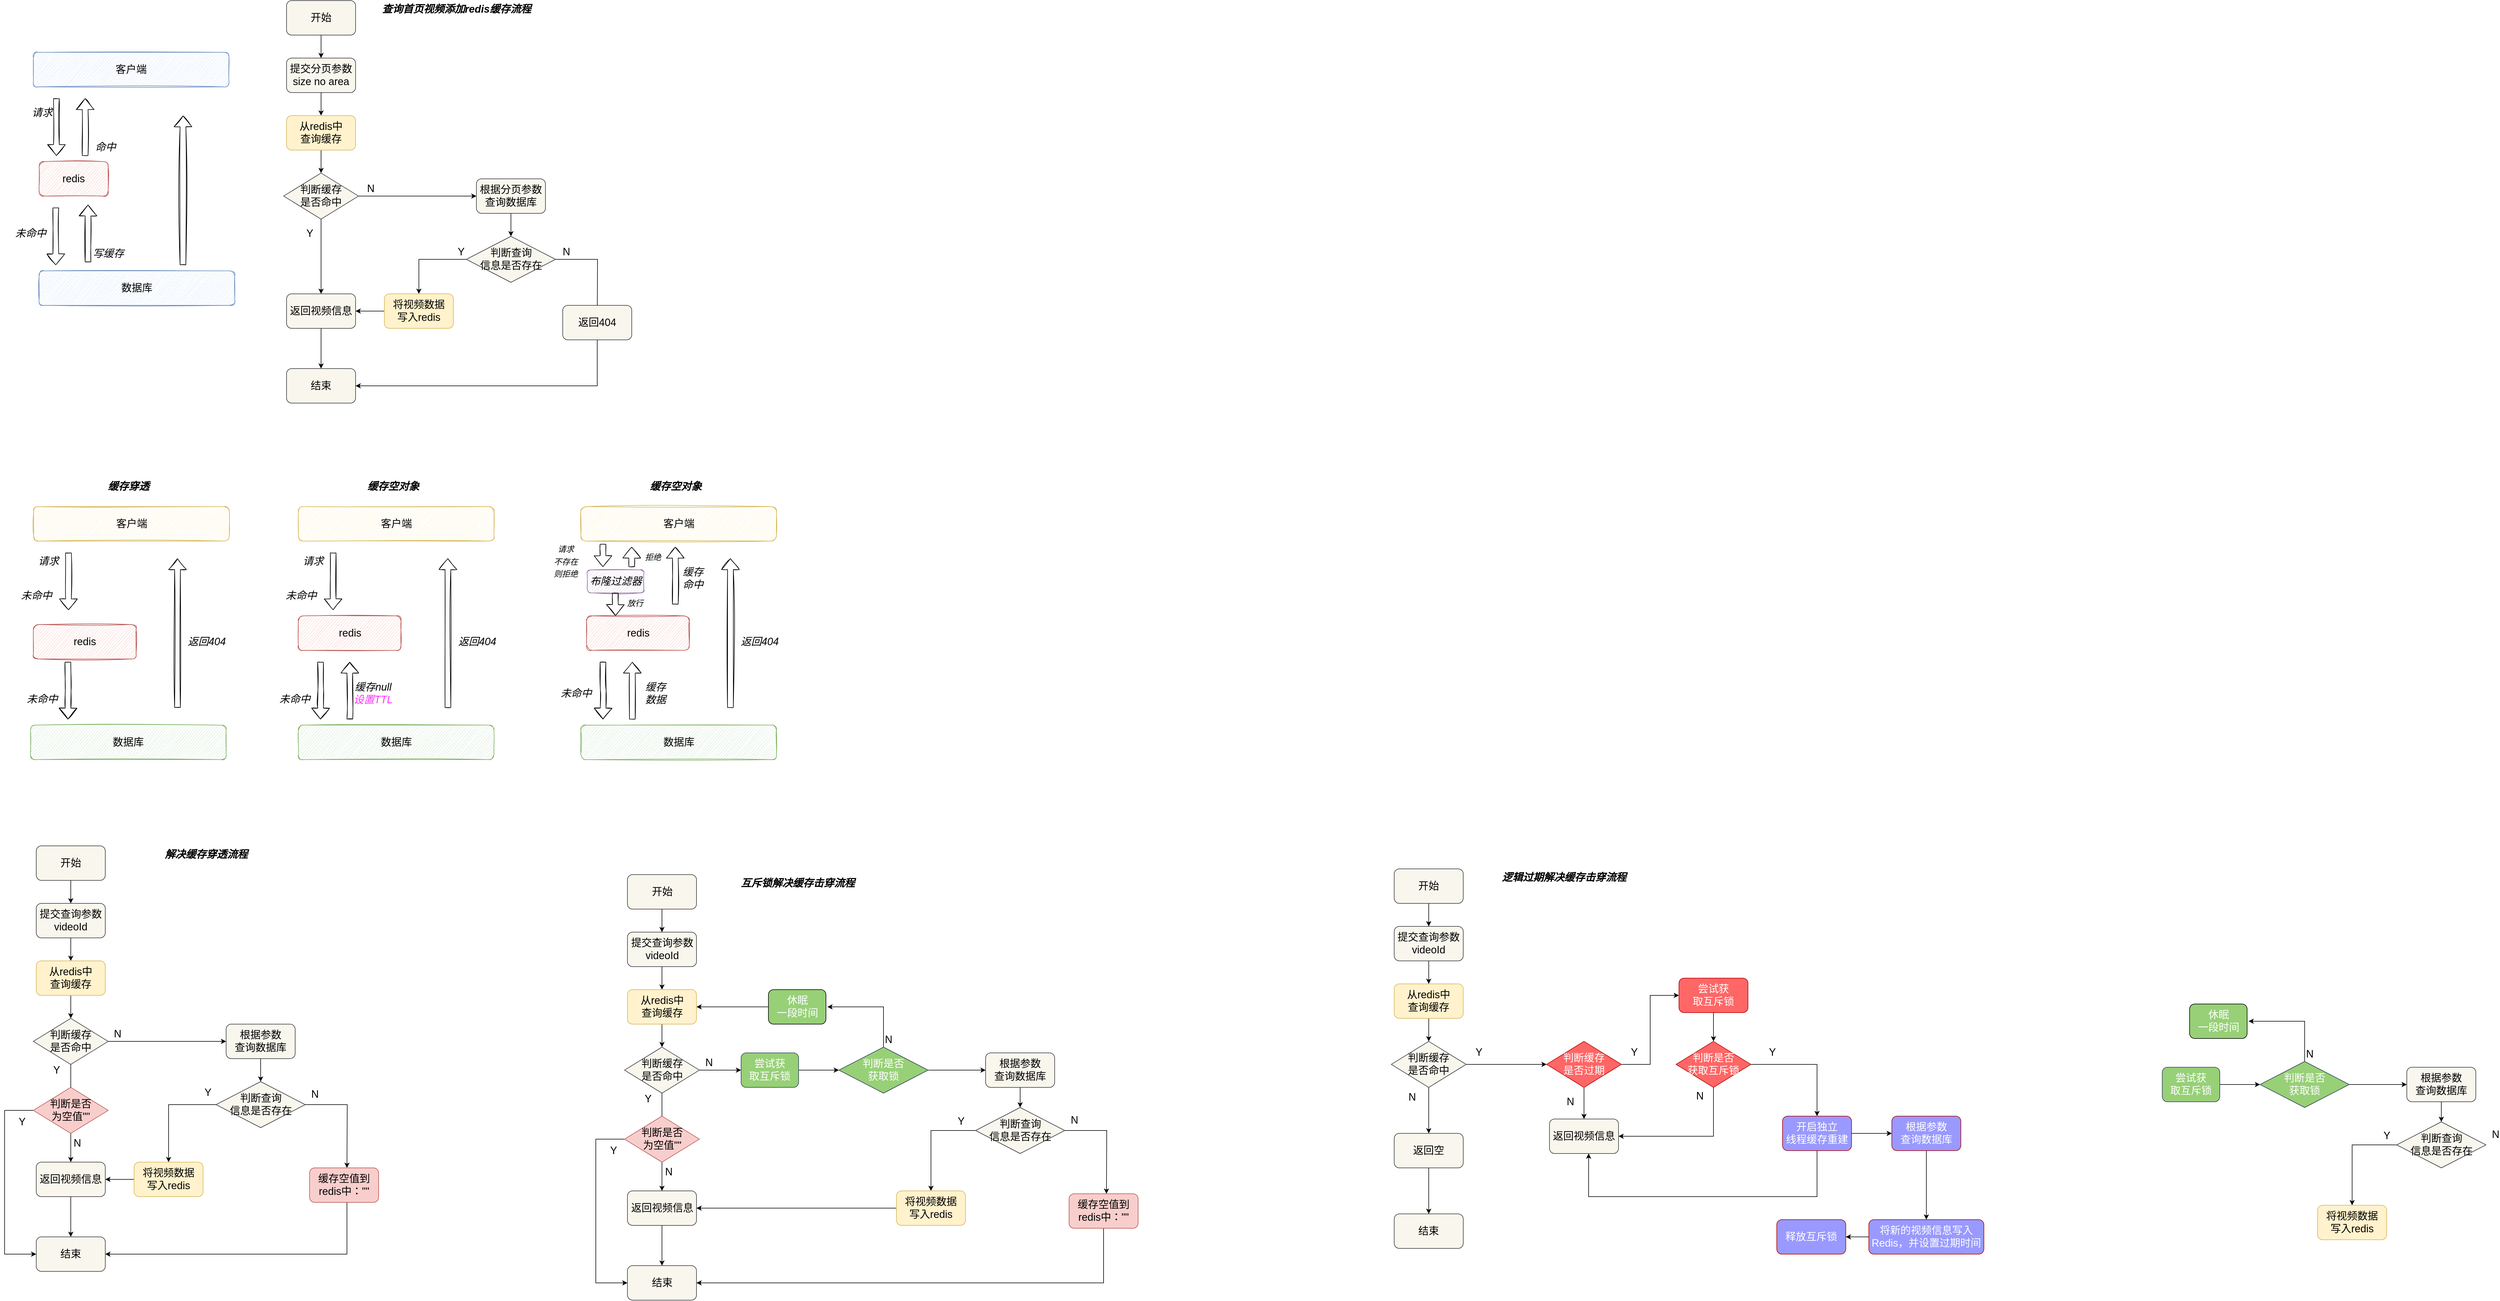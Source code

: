 <mxfile version="20.0.1" type="github">
  <diagram id="TUnOw4-OjzSRCAbL5mTf" name="Page-1">
    <mxGraphModel dx="1422" dy="839" grid="1" gridSize="10" guides="1" tooltips="1" connect="1" arrows="1" fold="1" page="1" pageScale="1" pageWidth="2339" pageHeight="3300" math="0" shadow="0">
      <root>
        <mxCell id="0" />
        <mxCell id="1" parent="0" />
        <mxCell id="n0v-IEttftfymTyLD5pH-8" value="" style="edgeStyle=orthogonalEdgeStyle;rounded=0;orthogonalLoop=1;jettySize=auto;html=1;fontSize=18;" parent="1" source="n0v-IEttftfymTyLD5pH-2" target="n0v-IEttftfymTyLD5pH-5" edge="1">
          <mxGeometry relative="1" as="geometry" />
        </mxCell>
        <mxCell id="n0v-IEttftfymTyLD5pH-2" value="提交分页参数&lt;br&gt;size no area" style="rounded=1;whiteSpace=wrap;html=1;fontSize=18;fillColor=#f9f7ed;strokeColor=#36393d;" parent="1" vertex="1">
          <mxGeometry x="540" y="260" width="120" height="60" as="geometry" />
        </mxCell>
        <mxCell id="n0v-IEttftfymTyLD5pH-4" value="" style="edgeStyle=orthogonalEdgeStyle;rounded=0;orthogonalLoop=1;jettySize=auto;html=1;fontSize=18;" parent="1" source="n0v-IEttftfymTyLD5pH-3" target="n0v-IEttftfymTyLD5pH-2" edge="1">
          <mxGeometry relative="1" as="geometry" />
        </mxCell>
        <mxCell id="n0v-IEttftfymTyLD5pH-3" value="开始" style="rounded=1;whiteSpace=wrap;html=1;fontSize=18;fillColor=#f9f7ed;strokeColor=#36393d;" parent="1" vertex="1">
          <mxGeometry x="540" y="160" width="120" height="60" as="geometry" />
        </mxCell>
        <mxCell id="n0v-IEttftfymTyLD5pH-9" value="" style="edgeStyle=orthogonalEdgeStyle;rounded=0;orthogonalLoop=1;jettySize=auto;html=1;fontSize=18;" parent="1" source="n0v-IEttftfymTyLD5pH-5" target="n0v-IEttftfymTyLD5pH-6" edge="1">
          <mxGeometry relative="1" as="geometry" />
        </mxCell>
        <mxCell id="n0v-IEttftfymTyLD5pH-5" value="从redis中&lt;br&gt;查询缓存" style="rounded=1;whiteSpace=wrap;html=1;fontSize=18;fillColor=#fff2cc;strokeColor=#d6b656;" parent="1" vertex="1">
          <mxGeometry x="540" y="360" width="120" height="60" as="geometry" />
        </mxCell>
        <mxCell id="n0v-IEttftfymTyLD5pH-11" value="" style="edgeStyle=orthogonalEdgeStyle;rounded=0;orthogonalLoop=1;jettySize=auto;html=1;fontSize=18;" parent="1" source="n0v-IEttftfymTyLD5pH-6" target="n0v-IEttftfymTyLD5pH-10" edge="1">
          <mxGeometry relative="1" as="geometry" />
        </mxCell>
        <mxCell id="n0v-IEttftfymTyLD5pH-12" value="Y" style="edgeLabel;html=1;align=center;verticalAlign=middle;resizable=0;points=[];fontSize=18;" parent="n0v-IEttftfymTyLD5pH-11" vertex="1" connectable="0">
          <mxGeometry x="-0.244" y="-1" relative="1" as="geometry">
            <mxPoint x="-19" y="-24" as="offset" />
          </mxGeometry>
        </mxCell>
        <mxCell id="n0v-IEttftfymTyLD5pH-14" value="" style="edgeStyle=orthogonalEdgeStyle;rounded=0;orthogonalLoop=1;jettySize=auto;html=1;fontSize=18;" parent="1" source="n0v-IEttftfymTyLD5pH-6" target="n0v-IEttftfymTyLD5pH-13" edge="1">
          <mxGeometry relative="1" as="geometry" />
        </mxCell>
        <mxCell id="n0v-IEttftfymTyLD5pH-6" value="判断缓存&lt;br&gt;是否命中" style="rhombus;whiteSpace=wrap;html=1;fontSize=18;fillColor=#f9f7ed;strokeColor=#36393d;" parent="1" vertex="1">
          <mxGeometry x="535" y="460" width="130" height="80" as="geometry" />
        </mxCell>
        <mxCell id="n0v-IEttftfymTyLD5pH-19" value="" style="edgeStyle=orthogonalEdgeStyle;rounded=0;orthogonalLoop=1;jettySize=auto;html=1;fontSize=18;" parent="1" source="n0v-IEttftfymTyLD5pH-10" target="n0v-IEttftfymTyLD5pH-18" edge="1">
          <mxGeometry relative="1" as="geometry" />
        </mxCell>
        <mxCell id="n0v-IEttftfymTyLD5pH-10" value="返回视频信息" style="rounded=1;whiteSpace=wrap;html=1;fontSize=18;fillColor=#f9f7ed;strokeColor=#36393d;" parent="1" vertex="1">
          <mxGeometry x="540" y="670" width="120" height="60" as="geometry" />
        </mxCell>
        <mxCell id="n0v-IEttftfymTyLD5pH-17" value="" style="edgeStyle=orthogonalEdgeStyle;rounded=0;orthogonalLoop=1;jettySize=auto;html=1;fontSize=18;" parent="1" source="n0v-IEttftfymTyLD5pH-13" target="n0v-IEttftfymTyLD5pH-16" edge="1">
          <mxGeometry relative="1" as="geometry" />
        </mxCell>
        <mxCell id="n0v-IEttftfymTyLD5pH-13" value="根据分页参数查询数据库" style="rounded=1;whiteSpace=wrap;html=1;fontSize=18;fillColor=#f9f7ed;strokeColor=#36393d;" parent="1" vertex="1">
          <mxGeometry x="870" y="470" width="120" height="60" as="geometry" />
        </mxCell>
        <mxCell id="n0v-IEttftfymTyLD5pH-15" value="N" style="edgeLabel;html=1;align=center;verticalAlign=middle;resizable=0;points=[];fontSize=18;" parent="1" vertex="1" connectable="0">
          <mxGeometry x="690" y="490" as="geometry">
            <mxPoint x="-4" y="-3" as="offset" />
          </mxGeometry>
        </mxCell>
        <mxCell id="n0v-IEttftfymTyLD5pH-20" style="edgeStyle=orthogonalEdgeStyle;rounded=0;orthogonalLoop=1;jettySize=auto;html=1;fontSize=18;" parent="1" source="n0v-IEttftfymTyLD5pH-16" edge="1">
          <mxGeometry relative="1" as="geometry">
            <mxPoint x="1080" y="720" as="targetPoint" />
          </mxGeometry>
        </mxCell>
        <mxCell id="n0v-IEttftfymTyLD5pH-24" style="edgeStyle=orthogonalEdgeStyle;rounded=0;orthogonalLoop=1;jettySize=auto;html=1;entryX=0.5;entryY=0;entryDx=0;entryDy=0;fontSize=18;" parent="1" source="n0v-IEttftfymTyLD5pH-16" target="n0v-IEttftfymTyLD5pH-23" edge="1">
          <mxGeometry relative="1" as="geometry" />
        </mxCell>
        <mxCell id="n0v-IEttftfymTyLD5pH-16" value="判断查询&lt;br&gt;信息是否存在" style="rhombus;whiteSpace=wrap;html=1;fontSize=18;fillColor=#f9f7ed;strokeColor=#36393d;" parent="1" vertex="1">
          <mxGeometry x="852.5" y="570" width="155" height="80" as="geometry" />
        </mxCell>
        <mxCell id="n0v-IEttftfymTyLD5pH-18" value="结束" style="rounded=1;whiteSpace=wrap;html=1;fontSize=18;fillColor=#f9f7ed;strokeColor=#36393d;" parent="1" vertex="1">
          <mxGeometry x="540" y="800" width="120" height="60" as="geometry" />
        </mxCell>
        <mxCell id="n0v-IEttftfymTyLD5pH-22" style="edgeStyle=orthogonalEdgeStyle;rounded=0;orthogonalLoop=1;jettySize=auto;html=1;entryX=1;entryY=0.5;entryDx=0;entryDy=0;fontSize=18;" parent="1" source="n0v-IEttftfymTyLD5pH-21" target="n0v-IEttftfymTyLD5pH-18" edge="1">
          <mxGeometry relative="1" as="geometry">
            <Array as="points">
              <mxPoint x="1080" y="830" />
            </Array>
          </mxGeometry>
        </mxCell>
        <mxCell id="n0v-IEttftfymTyLD5pH-21" value="返回404" style="rounded=1;whiteSpace=wrap;html=1;fontSize=18;fillColor=#f9f7ed;strokeColor=#36393d;" parent="1" vertex="1">
          <mxGeometry x="1020" y="690" width="120" height="60" as="geometry" />
        </mxCell>
        <mxCell id="n0v-IEttftfymTyLD5pH-25" value="" style="edgeStyle=orthogonalEdgeStyle;rounded=0;orthogonalLoop=1;jettySize=auto;html=1;fontSize=18;" parent="1" source="n0v-IEttftfymTyLD5pH-23" target="n0v-IEttftfymTyLD5pH-10" edge="1">
          <mxGeometry relative="1" as="geometry" />
        </mxCell>
        <mxCell id="n0v-IEttftfymTyLD5pH-23" value="将视频数据&lt;br&gt;写入redis" style="rounded=1;whiteSpace=wrap;html=1;fontSize=18;fillColor=#fff2cc;strokeColor=#d6b656;" parent="1" vertex="1">
          <mxGeometry x="710" y="670" width="120" height="60" as="geometry" />
        </mxCell>
        <mxCell id="n0v-IEttftfymTyLD5pH-26" value="&lt;b&gt;&lt;i&gt;查询首页视频添加redis缓存流程&lt;/i&gt;&lt;/b&gt;" style="text;html=1;align=center;verticalAlign=middle;resizable=0;points=[];autosize=1;strokeColor=none;fillColor=none;fontSize=18;" parent="1" vertex="1">
          <mxGeometry x="700" y="160" width="270" height="30" as="geometry" />
        </mxCell>
        <mxCell id="n0v-IEttftfymTyLD5pH-27" value="客户端" style="rounded=1;whiteSpace=wrap;html=1;fontSize=18;sketch=1;fillColor=#dae8fc;strokeColor=#6c8ebf;" parent="1" vertex="1">
          <mxGeometry x="100" y="250" width="340" height="60" as="geometry" />
        </mxCell>
        <mxCell id="n0v-IEttftfymTyLD5pH-29" value="数据库" style="rounded=1;whiteSpace=wrap;html=1;fontSize=18;sketch=1;fillColor=#dae8fc;strokeColor=#6c8ebf;" parent="1" vertex="1">
          <mxGeometry x="110" y="630" width="340" height="60" as="geometry" />
        </mxCell>
        <mxCell id="n0v-IEttftfymTyLD5pH-30" value="redis" style="rounded=1;whiteSpace=wrap;html=1;sketch=1;fontSize=18;fillColor=#f8cecc;strokeColor=#b85450;" parent="1" vertex="1">
          <mxGeometry x="110" y="440" width="120" height="60" as="geometry" />
        </mxCell>
        <mxCell id="n0v-IEttftfymTyLD5pH-31" value="" style="shape=flexArrow;endArrow=classic;html=1;rounded=0;fontSize=18;sketch=1;" parent="1" edge="1">
          <mxGeometry width="50" height="50" relative="1" as="geometry">
            <mxPoint x="140" y="330" as="sourcePoint" />
            <mxPoint x="140" y="430" as="targetPoint" />
          </mxGeometry>
        </mxCell>
        <mxCell id="n0v-IEttftfymTyLD5pH-32" value="" style="shape=flexArrow;endArrow=classic;html=1;rounded=0;fontSize=18;sketch=1;" parent="1" edge="1">
          <mxGeometry width="50" height="50" relative="1" as="geometry">
            <mxPoint x="190" y="430" as="sourcePoint" />
            <mxPoint x="190" y="330" as="targetPoint" />
          </mxGeometry>
        </mxCell>
        <mxCell id="n0v-IEttftfymTyLD5pH-33" value="" style="shape=flexArrow;endArrow=classic;html=1;rounded=0;fontSize=18;sketch=1;" parent="1" edge="1">
          <mxGeometry width="50" height="50" relative="1" as="geometry">
            <mxPoint x="139" y="520" as="sourcePoint" />
            <mxPoint x="139" y="620" as="targetPoint" />
          </mxGeometry>
        </mxCell>
        <mxCell id="n0v-IEttftfymTyLD5pH-34" value="" style="shape=flexArrow;endArrow=classic;html=1;rounded=0;fontSize=18;sketch=1;" parent="1" edge="1">
          <mxGeometry width="50" height="50" relative="1" as="geometry">
            <mxPoint x="360" y="620" as="sourcePoint" />
            <mxPoint x="360" y="360" as="targetPoint" />
          </mxGeometry>
        </mxCell>
        <mxCell id="n0v-IEttftfymTyLD5pH-35" value="&lt;i&gt;请求&lt;/i&gt;" style="text;html=1;align=center;verticalAlign=middle;resizable=0;points=[];autosize=1;strokeColor=none;fillColor=none;fontSize=18;sketch=0;" parent="1" vertex="1">
          <mxGeometry x="90" y="340" width="50" height="30" as="geometry" />
        </mxCell>
        <mxCell id="n0v-IEttftfymTyLD5pH-36" value="&lt;i&gt;命中&lt;/i&gt;" style="text;html=1;align=center;verticalAlign=middle;resizable=0;points=[];autosize=1;strokeColor=none;fillColor=none;fontSize=18;sketch=0;" parent="1" vertex="1">
          <mxGeometry x="200" y="400" width="50" height="30" as="geometry" />
        </mxCell>
        <mxCell id="n0v-IEttftfymTyLD5pH-37" value="&lt;i&gt;未命中&lt;/i&gt;" style="text;html=1;align=center;verticalAlign=middle;resizable=0;points=[];autosize=1;strokeColor=none;fillColor=none;fontSize=18;sketch=0;" parent="1" vertex="1">
          <mxGeometry x="59.5" y="550" width="70" height="30" as="geometry" />
        </mxCell>
        <mxCell id="n0v-IEttftfymTyLD5pH-38" value="" style="shape=flexArrow;endArrow=classic;html=1;rounded=0;fontSize=18;sketch=1;" parent="1" edge="1">
          <mxGeometry width="50" height="50" relative="1" as="geometry">
            <mxPoint x="195" y="615" as="sourcePoint" />
            <mxPoint x="195" y="515" as="targetPoint" />
          </mxGeometry>
        </mxCell>
        <mxCell id="n0v-IEttftfymTyLD5pH-39" value="&lt;i&gt;写缓存&lt;/i&gt;" style="text;html=1;align=center;verticalAlign=middle;resizable=0;points=[];autosize=1;strokeColor=none;fillColor=none;fontSize=18;sketch=0;" parent="1" vertex="1">
          <mxGeometry x="195" y="585" width="70" height="30" as="geometry" />
        </mxCell>
        <mxCell id="hhesN13eDC3Sof1Lqxhy-1" value="客户端" style="rounded=1;whiteSpace=wrap;html=1;fontSize=18;sketch=1;fillColor=#fff2cc;strokeColor=#d6b656;" parent="1" vertex="1">
          <mxGeometry x="100.5" y="1040" width="340" height="60" as="geometry" />
        </mxCell>
        <mxCell id="hhesN13eDC3Sof1Lqxhy-2" value="数据库" style="rounded=1;whiteSpace=wrap;html=1;fontSize=18;sketch=1;fillColor=#d5e8d4;strokeColor=#82b366;" parent="1" vertex="1">
          <mxGeometry x="95" y="1420" width="340" height="60" as="geometry" />
        </mxCell>
        <mxCell id="hhesN13eDC3Sof1Lqxhy-4" value="" style="shape=flexArrow;endArrow=classic;html=1;rounded=0;fontSize=18;sketch=1;" parent="1" edge="1">
          <mxGeometry width="50" height="50" relative="1" as="geometry">
            <mxPoint x="161" y="1120" as="sourcePoint" />
            <mxPoint x="161" y="1220" as="targetPoint" />
          </mxGeometry>
        </mxCell>
        <mxCell id="hhesN13eDC3Sof1Lqxhy-6" value="" style="shape=flexArrow;endArrow=classic;html=1;rounded=0;fontSize=18;sketch=1;" parent="1" edge="1">
          <mxGeometry width="50" height="50" relative="1" as="geometry">
            <mxPoint x="160" y="1310" as="sourcePoint" />
            <mxPoint x="160" y="1410" as="targetPoint" />
            <Array as="points">
              <mxPoint x="160.5" y="1360" />
            </Array>
          </mxGeometry>
        </mxCell>
        <mxCell id="hhesN13eDC3Sof1Lqxhy-7" value="" style="shape=flexArrow;endArrow=classic;html=1;rounded=0;fontSize=18;sketch=1;" parent="1" edge="1">
          <mxGeometry width="50" height="50" relative="1" as="geometry">
            <mxPoint x="350.5" y="1390" as="sourcePoint" />
            <mxPoint x="350.5" y="1130" as="targetPoint" />
          </mxGeometry>
        </mxCell>
        <mxCell id="hhesN13eDC3Sof1Lqxhy-8" value="&lt;i&gt;请求&lt;/i&gt;" style="text;html=1;align=center;verticalAlign=middle;resizable=0;points=[];autosize=1;strokeColor=none;fillColor=none;fontSize=18;sketch=0;" parent="1" vertex="1">
          <mxGeometry x="100.5" y="1120" width="50" height="30" as="geometry" />
        </mxCell>
        <mxCell id="hhesN13eDC3Sof1Lqxhy-10" value="&lt;i&gt;未命中&lt;/i&gt;" style="text;html=1;align=center;verticalAlign=middle;resizable=0;points=[];autosize=1;strokeColor=none;fillColor=none;fontSize=18;sketch=0;" parent="1" vertex="1">
          <mxGeometry x="80" y="1360" width="70" height="30" as="geometry" />
        </mxCell>
        <mxCell id="hhesN13eDC3Sof1Lqxhy-14" value="&lt;i&gt;未命中&lt;/i&gt;" style="text;html=1;align=center;verticalAlign=middle;resizable=0;points=[];autosize=1;strokeColor=none;fillColor=none;fontSize=18;sketch=0;" parent="1" vertex="1">
          <mxGeometry x="70" y="1180" width="70" height="30" as="geometry" />
        </mxCell>
        <mxCell id="hhesN13eDC3Sof1Lqxhy-16" value="&lt;i&gt;返回404&lt;/i&gt;" style="text;html=1;align=center;verticalAlign=middle;resizable=0;points=[];autosize=1;strokeColor=none;fillColor=none;fontSize=18;sketch=0;" parent="1" vertex="1">
          <mxGeometry x="360.5" y="1260" width="80" height="30" as="geometry" />
        </mxCell>
        <mxCell id="hhesN13eDC3Sof1Lqxhy-17" value="客户端" style="rounded=1;whiteSpace=wrap;html=1;fontSize=18;sketch=1;fillColor=#fff2cc;strokeColor=#d6b656;" parent="1" vertex="1">
          <mxGeometry x="560.5" y="1040" width="340" height="60" as="geometry" />
        </mxCell>
        <mxCell id="hhesN13eDC3Sof1Lqxhy-18" value="数据库" style="rounded=1;whiteSpace=wrap;html=1;fontSize=18;sketch=1;fillColor=#d5e8d4;strokeColor=#82b366;" parent="1" vertex="1">
          <mxGeometry x="560.5" y="1420" width="340" height="60" as="geometry" />
        </mxCell>
        <mxCell id="hhesN13eDC3Sof1Lqxhy-20" value="" style="shape=flexArrow;endArrow=classic;html=1;rounded=0;fontSize=18;sketch=1;" parent="1" edge="1">
          <mxGeometry width="50" height="50" relative="1" as="geometry">
            <mxPoint x="621" y="1120" as="sourcePoint" />
            <mxPoint x="621" y="1220" as="targetPoint" />
          </mxGeometry>
        </mxCell>
        <mxCell id="hhesN13eDC3Sof1Lqxhy-21" value="" style="shape=flexArrow;endArrow=classic;html=1;rounded=0;fontSize=18;sketch=1;" parent="1" edge="1">
          <mxGeometry width="50" height="50" relative="1" as="geometry">
            <mxPoint x="599" y="1310" as="sourcePoint" />
            <mxPoint x="599" y="1410" as="targetPoint" />
            <Array as="points">
              <mxPoint x="599.5" y="1360" />
            </Array>
          </mxGeometry>
        </mxCell>
        <mxCell id="hhesN13eDC3Sof1Lqxhy-22" value="" style="shape=flexArrow;endArrow=classic;html=1;rounded=0;fontSize=18;sketch=1;" parent="1" edge="1">
          <mxGeometry width="50" height="50" relative="1" as="geometry">
            <mxPoint x="820.5" y="1390" as="sourcePoint" />
            <mxPoint x="820.5" y="1130" as="targetPoint" />
          </mxGeometry>
        </mxCell>
        <mxCell id="hhesN13eDC3Sof1Lqxhy-23" value="&lt;i&gt;请求&lt;/i&gt;" style="text;html=1;align=center;verticalAlign=middle;resizable=0;points=[];autosize=1;strokeColor=none;fillColor=none;fontSize=18;sketch=0;" parent="1" vertex="1">
          <mxGeometry x="560.5" y="1120" width="50" height="30" as="geometry" />
        </mxCell>
        <mxCell id="hhesN13eDC3Sof1Lqxhy-24" value="&lt;i&gt;未命中&lt;/i&gt;" style="text;html=1;align=center;verticalAlign=middle;resizable=0;points=[];autosize=1;strokeColor=none;fillColor=none;fontSize=18;sketch=0;" parent="1" vertex="1">
          <mxGeometry x="519" y="1360" width="70" height="30" as="geometry" />
        </mxCell>
        <mxCell id="hhesN13eDC3Sof1Lqxhy-25" value="&lt;i&gt;未命中&lt;/i&gt;" style="text;html=1;align=center;verticalAlign=middle;resizable=0;points=[];autosize=1;strokeColor=none;fillColor=none;fontSize=18;sketch=0;" parent="1" vertex="1">
          <mxGeometry x="530" y="1180" width="70" height="30" as="geometry" />
        </mxCell>
        <mxCell id="hhesN13eDC3Sof1Lqxhy-26" value="&lt;i&gt;返回404&lt;/i&gt;" style="text;html=1;align=center;verticalAlign=middle;resizable=0;points=[];autosize=1;strokeColor=none;fillColor=none;fontSize=18;sketch=0;" parent="1" vertex="1">
          <mxGeometry x="830.5" y="1260" width="80" height="30" as="geometry" />
        </mxCell>
        <mxCell id="hhesN13eDC3Sof1Lqxhy-27" value="&lt;i&gt;&lt;b&gt;缓存穿透&lt;/b&gt;&lt;/i&gt;" style="text;html=1;align=center;verticalAlign=middle;resizable=0;points=[];autosize=1;strokeColor=none;fillColor=none;fontSize=18;sketch=0;" parent="1" vertex="1">
          <mxGeometry x="220" y="990" width="90" height="30" as="geometry" />
        </mxCell>
        <mxCell id="hhesN13eDC3Sof1Lqxhy-28" value="&lt;i&gt;&lt;b&gt;缓存空对象&lt;/b&gt;&lt;/i&gt;" style="text;html=1;align=center;verticalAlign=middle;resizable=0;points=[];autosize=1;strokeColor=none;fillColor=none;fontSize=18;sketch=0;" parent="1" vertex="1">
          <mxGeometry x="670" y="990" width="110" height="30" as="geometry" />
        </mxCell>
        <mxCell id="hhesN13eDC3Sof1Lqxhy-29" value="" style="shape=flexArrow;endArrow=classic;html=1;rounded=0;fontSize=18;sketch=1;" parent="1" edge="1">
          <mxGeometry width="50" height="50" relative="1" as="geometry">
            <mxPoint x="650" y="1410" as="sourcePoint" />
            <mxPoint x="650" y="1310" as="targetPoint" />
          </mxGeometry>
        </mxCell>
        <mxCell id="hhesN13eDC3Sof1Lqxhy-30" value="&lt;i&gt;缓存null&lt;br&gt;&lt;font color=&quot;#ff33ff&quot;&gt;设置TTL&lt;/font&gt;&lt;br&gt;&lt;/i&gt;" style="text;html=1;align=center;verticalAlign=middle;resizable=0;points=[];autosize=1;strokeColor=none;fillColor=none;fontSize=18;sketch=0;" parent="1" vertex="1">
          <mxGeometry x="650" y="1340" width="80" height="50" as="geometry" />
        </mxCell>
        <mxCell id="hhesN13eDC3Sof1Lqxhy-31" value="客户端" style="rounded=1;whiteSpace=wrap;html=1;fontSize=18;sketch=1;fillColor=#fff2cc;strokeColor=#d6b656;" parent="1" vertex="1">
          <mxGeometry x="1051.5" y="1040" width="340" height="60" as="geometry" />
        </mxCell>
        <mxCell id="hhesN13eDC3Sof1Lqxhy-32" value="数据库" style="rounded=1;whiteSpace=wrap;html=1;fontSize=18;sketch=1;fillColor=#d5e8d4;strokeColor=#82b366;" parent="1" vertex="1">
          <mxGeometry x="1051.5" y="1420" width="340" height="60" as="geometry" />
        </mxCell>
        <mxCell id="hhesN13eDC3Sof1Lqxhy-33" value="redis" style="rounded=1;whiteSpace=wrap;html=1;sketch=1;fontSize=18;fillColor=#f8cecc;strokeColor=#b85450;" parent="1" vertex="1">
          <mxGeometry x="1061.5" y="1230" width="178.5" height="60" as="geometry" />
        </mxCell>
        <mxCell id="hhesN13eDC3Sof1Lqxhy-34" value="" style="shape=flexArrow;endArrow=classic;html=1;rounded=0;fontSize=18;sketch=1;" parent="1" edge="1">
          <mxGeometry width="50" height="50" relative="1" as="geometry">
            <mxPoint x="1090" y="1105" as="sourcePoint" />
            <mxPoint x="1090" y="1145" as="targetPoint" />
          </mxGeometry>
        </mxCell>
        <mxCell id="hhesN13eDC3Sof1Lqxhy-35" value="" style="shape=flexArrow;endArrow=classic;html=1;rounded=0;fontSize=18;sketch=1;" parent="1" edge="1">
          <mxGeometry width="50" height="50" relative="1" as="geometry">
            <mxPoint x="1090" y="1310" as="sourcePoint" />
            <mxPoint x="1090" y="1410" as="targetPoint" />
            <Array as="points">
              <mxPoint x="1090.5" y="1360" />
            </Array>
          </mxGeometry>
        </mxCell>
        <mxCell id="hhesN13eDC3Sof1Lqxhy-36" value="" style="shape=flexArrow;endArrow=classic;html=1;rounded=0;fontSize=18;sketch=1;" parent="1" edge="1">
          <mxGeometry width="50" height="50" relative="1" as="geometry">
            <mxPoint x="1311.5" y="1390" as="sourcePoint" />
            <mxPoint x="1311.5" y="1130" as="targetPoint" />
          </mxGeometry>
        </mxCell>
        <mxCell id="hhesN13eDC3Sof1Lqxhy-37" value="&lt;i&gt;&lt;font style=&quot;font-size: 14px;&quot;&gt;请求&lt;br&gt;不存在&lt;br&gt;则拒绝&lt;/font&gt;&lt;br&gt;&lt;/i&gt;" style="text;html=1;align=center;verticalAlign=middle;resizable=0;points=[];autosize=1;strokeColor=none;fillColor=none;fontSize=18;sketch=0;" parent="1" vertex="1">
          <mxGeometry x="995" y="1100" width="60" height="70" as="geometry" />
        </mxCell>
        <mxCell id="hhesN13eDC3Sof1Lqxhy-38" value="&lt;i&gt;未命中&lt;/i&gt;" style="text;html=1;align=center;verticalAlign=middle;resizable=0;points=[];autosize=1;strokeColor=none;fillColor=none;fontSize=18;sketch=0;" parent="1" vertex="1">
          <mxGeometry x="1007.5" y="1350" width="70" height="30" as="geometry" />
        </mxCell>
        <mxCell id="hhesN13eDC3Sof1Lqxhy-40" value="&lt;i&gt;返回404&lt;/i&gt;" style="text;html=1;align=center;verticalAlign=middle;resizable=0;points=[];autosize=1;strokeColor=none;fillColor=none;fontSize=18;sketch=0;" parent="1" vertex="1">
          <mxGeometry x="1321.5" y="1260" width="80" height="30" as="geometry" />
        </mxCell>
        <mxCell id="hhesN13eDC3Sof1Lqxhy-41" value="&lt;i&gt;&lt;b&gt;缓存空对象&lt;/b&gt;&lt;/i&gt;" style="text;html=1;align=center;verticalAlign=middle;resizable=0;points=[];autosize=1;strokeColor=none;fillColor=none;fontSize=18;sketch=0;" parent="1" vertex="1">
          <mxGeometry x="1161" y="990" width="110" height="30" as="geometry" />
        </mxCell>
        <mxCell id="hhesN13eDC3Sof1Lqxhy-42" value="" style="shape=flexArrow;endArrow=classic;html=1;rounded=0;fontSize=18;sketch=1;" parent="1" edge="1">
          <mxGeometry width="50" height="50" relative="1" as="geometry">
            <mxPoint x="1141" y="1410" as="sourcePoint" />
            <mxPoint x="1141" y="1310" as="targetPoint" />
          </mxGeometry>
        </mxCell>
        <mxCell id="hhesN13eDC3Sof1Lqxhy-43" value="&lt;i&gt;缓存&lt;br&gt;数据&lt;br&gt;&lt;/i&gt;" style="text;html=1;align=center;verticalAlign=middle;resizable=0;points=[];autosize=1;strokeColor=none;fillColor=none;fontSize=18;sketch=0;" parent="1" vertex="1">
          <mxGeometry x="1156" y="1340" width="50" height="50" as="geometry" />
        </mxCell>
        <mxCell id="hhesN13eDC3Sof1Lqxhy-44" value="&lt;i&gt;布隆过滤器&lt;/i&gt;" style="rounded=1;whiteSpace=wrap;html=1;sketch=1;fontSize=18;fillColor=#e1d5e7;strokeColor=#9673a6;" parent="1" vertex="1">
          <mxGeometry x="1062.5" y="1150" width="98.5" height="40" as="geometry" />
        </mxCell>
        <mxCell id="hhesN13eDC3Sof1Lqxhy-45" value="" style="shape=flexArrow;endArrow=classic;html=1;rounded=0;fontSize=18;sketch=1;" parent="1" edge="1">
          <mxGeometry width="50" height="50" relative="1" as="geometry">
            <mxPoint x="1140" y="1145" as="sourcePoint" />
            <mxPoint x="1140" y="1110" as="targetPoint" />
          </mxGeometry>
        </mxCell>
        <mxCell id="hhesN13eDC3Sof1Lqxhy-46" value="&lt;i style=&quot;color: rgb(0, 0, 0); font-family: Helvetica; font-size: 18px; font-variant-ligatures: normal; font-variant-caps: normal; font-weight: 400; letter-spacing: normal; orphans: 2; text-align: center; text-indent: 0px; text-transform: none; widows: 2; word-spacing: 0px; -webkit-text-stroke-width: 0px; background-color: rgb(248, 249, 250); text-decoration-thickness: initial; text-decoration-style: initial; text-decoration-color: initial;&quot;&gt;&lt;font style=&quot;font-size: 14px;&quot;&gt;拒绝&lt;/font&gt;&lt;/i&gt;" style="text;whiteSpace=wrap;html=1;fontSize=14;fontColor=#FF33FF;" parent="1" vertex="1">
          <mxGeometry x="1161" y="1110" width="40" height="30" as="geometry" />
        </mxCell>
        <mxCell id="hhesN13eDC3Sof1Lqxhy-47" value="" style="shape=flexArrow;endArrow=classic;html=1;rounded=0;fontSize=18;sketch=1;" parent="1" edge="1">
          <mxGeometry width="50" height="50" relative="1" as="geometry">
            <mxPoint x="1111.51" y="1190" as="sourcePoint" />
            <mxPoint x="1111.51" y="1230" as="targetPoint" />
          </mxGeometry>
        </mxCell>
        <mxCell id="hhesN13eDC3Sof1Lqxhy-48" value="&lt;i style=&quot;color: rgb(0, 0, 0); font-family: Helvetica; font-size: 18px; font-variant-ligatures: normal; font-variant-caps: normal; font-weight: 400; letter-spacing: normal; orphans: 2; text-align: center; text-indent: 0px; text-transform: none; widows: 2; word-spacing: 0px; -webkit-text-stroke-width: 0px; background-color: rgb(248, 249, 250); text-decoration-thickness: initial; text-decoration-style: initial; text-decoration-color: initial;&quot;&gt;&lt;font style=&quot;font-size: 14px;&quot;&gt;放行&lt;/font&gt;&lt;/i&gt;" style="text;whiteSpace=wrap;html=1;fontSize=14;fontColor=#FF33FF;" parent="1" vertex="1">
          <mxGeometry x="1130" y="1190" width="40" height="30" as="geometry" />
        </mxCell>
        <mxCell id="hhesN13eDC3Sof1Lqxhy-49" value="" style="shape=flexArrow;endArrow=classic;html=1;rounded=0;fontSize=18;sketch=1;" parent="1" edge="1">
          <mxGeometry width="50" height="50" relative="1" as="geometry">
            <mxPoint x="1215.66" y="1210.0" as="sourcePoint" />
            <mxPoint x="1215.66" y="1110.0" as="targetPoint" />
          </mxGeometry>
        </mxCell>
        <mxCell id="hhesN13eDC3Sof1Lqxhy-50" value="&lt;i&gt;缓存&lt;br&gt;命中&lt;br&gt;&lt;/i&gt;" style="text;html=1;align=center;verticalAlign=middle;resizable=0;points=[];autosize=1;strokeColor=none;fillColor=none;fontSize=18;sketch=0;" parent="1" vertex="1">
          <mxGeometry x="1221" y="1140" width="50" height="50" as="geometry" />
        </mxCell>
        <mxCell id="hhesN13eDC3Sof1Lqxhy-51" value="redis" style="rounded=1;whiteSpace=wrap;html=1;sketch=1;fontSize=18;fillColor=#f8cecc;strokeColor=#b85450;" parent="1" vertex="1">
          <mxGeometry x="560.5" y="1230" width="178.5" height="60" as="geometry" />
        </mxCell>
        <mxCell id="hhesN13eDC3Sof1Lqxhy-52" value="redis" style="rounded=1;whiteSpace=wrap;html=1;sketch=1;fontSize=18;fillColor=#f8cecc;strokeColor=#b85450;" parent="1" vertex="1">
          <mxGeometry x="100" y="1245" width="178.5" height="60" as="geometry" />
        </mxCell>
        <mxCell id="btGslaUBgtgxiYlLMeVT-1" value="" style="edgeStyle=orthogonalEdgeStyle;rounded=0;orthogonalLoop=1;jettySize=auto;html=1;fontSize=18;" parent="1" source="btGslaUBgtgxiYlLMeVT-2" target="btGslaUBgtgxiYlLMeVT-6" edge="1">
          <mxGeometry relative="1" as="geometry" />
        </mxCell>
        <mxCell id="btGslaUBgtgxiYlLMeVT-2" value="提交查询参数&lt;br&gt;videoId" style="rounded=1;whiteSpace=wrap;html=1;fontSize=18;fillColor=#f9f7ed;strokeColor=#36393d;" parent="1" vertex="1">
          <mxGeometry x="105" y="1730" width="120" height="60" as="geometry" />
        </mxCell>
        <mxCell id="btGslaUBgtgxiYlLMeVT-3" value="" style="edgeStyle=orthogonalEdgeStyle;rounded=0;orthogonalLoop=1;jettySize=auto;html=1;fontSize=18;" parent="1" source="btGslaUBgtgxiYlLMeVT-4" target="btGslaUBgtgxiYlLMeVT-2" edge="1">
          <mxGeometry relative="1" as="geometry" />
        </mxCell>
        <mxCell id="btGslaUBgtgxiYlLMeVT-4" value="开始" style="rounded=1;whiteSpace=wrap;html=1;fontSize=18;fillColor=#f9f7ed;strokeColor=#36393d;" parent="1" vertex="1">
          <mxGeometry x="105" y="1630" width="120" height="60" as="geometry" />
        </mxCell>
        <mxCell id="btGslaUBgtgxiYlLMeVT-5" value="" style="edgeStyle=orthogonalEdgeStyle;rounded=0;orthogonalLoop=1;jettySize=auto;html=1;fontSize=18;" parent="1" source="btGslaUBgtgxiYlLMeVT-6" target="btGslaUBgtgxiYlLMeVT-10" edge="1">
          <mxGeometry relative="1" as="geometry" />
        </mxCell>
        <mxCell id="btGslaUBgtgxiYlLMeVT-6" value="从redis中&lt;br&gt;查询缓存" style="rounded=1;whiteSpace=wrap;html=1;fontSize=18;fillColor=#fff2cc;strokeColor=#d6b656;" parent="1" vertex="1">
          <mxGeometry x="105" y="1830" width="120" height="60" as="geometry" />
        </mxCell>
        <mxCell id="btGslaUBgtgxiYlLMeVT-7" value="" style="edgeStyle=orthogonalEdgeStyle;rounded=0;orthogonalLoop=1;jettySize=auto;html=1;fontSize=18;startArrow=none;" parent="1" source="btGslaUBgtgxiYlLMeVT-25" target="btGslaUBgtgxiYlLMeVT-12" edge="1">
          <mxGeometry relative="1" as="geometry" />
        </mxCell>
        <mxCell id="btGslaUBgtgxiYlLMeVT-9" value="" style="edgeStyle=orthogonalEdgeStyle;rounded=0;orthogonalLoop=1;jettySize=auto;html=1;fontSize=18;" parent="1" source="btGslaUBgtgxiYlLMeVT-10" target="btGslaUBgtgxiYlLMeVT-14" edge="1">
          <mxGeometry relative="1" as="geometry" />
        </mxCell>
        <mxCell id="btGslaUBgtgxiYlLMeVT-10" value="判断缓存&lt;br&gt;是否命中" style="rhombus;whiteSpace=wrap;html=1;fontSize=18;fillColor=#f9f7ed;strokeColor=#36393d;" parent="1" vertex="1">
          <mxGeometry x="100" y="1930" width="130" height="80" as="geometry" />
        </mxCell>
        <mxCell id="btGslaUBgtgxiYlLMeVT-11" value="" style="edgeStyle=orthogonalEdgeStyle;rounded=0;orthogonalLoop=1;jettySize=auto;html=1;fontSize=18;" parent="1" source="btGslaUBgtgxiYlLMeVT-12" target="btGslaUBgtgxiYlLMeVT-19" edge="1">
          <mxGeometry relative="1" as="geometry" />
        </mxCell>
        <mxCell id="btGslaUBgtgxiYlLMeVT-12" value="返回视频信息" style="rounded=1;whiteSpace=wrap;html=1;fontSize=18;fillColor=#f9f7ed;strokeColor=#36393d;" parent="1" vertex="1">
          <mxGeometry x="105" y="2180" width="120" height="60" as="geometry" />
        </mxCell>
        <mxCell id="btGslaUBgtgxiYlLMeVT-13" value="" style="edgeStyle=orthogonalEdgeStyle;rounded=0;orthogonalLoop=1;jettySize=auto;html=1;fontSize=18;" parent="1" source="btGslaUBgtgxiYlLMeVT-14" target="btGslaUBgtgxiYlLMeVT-18" edge="1">
          <mxGeometry relative="1" as="geometry" />
        </mxCell>
        <mxCell id="btGslaUBgtgxiYlLMeVT-14" value="根据参数&lt;br&gt;查询数据库" style="rounded=1;whiteSpace=wrap;html=1;fontSize=18;fillColor=#f9f7ed;strokeColor=#36393d;" parent="1" vertex="1">
          <mxGeometry x="435" y="1940" width="120" height="60" as="geometry" />
        </mxCell>
        <mxCell id="btGslaUBgtgxiYlLMeVT-15" value="N" style="edgeLabel;html=1;align=center;verticalAlign=middle;resizable=0;points=[];fontSize=18;" parent="1" vertex="1" connectable="0">
          <mxGeometry x="250" y="1960" as="geometry">
            <mxPoint x="-4" y="-3" as="offset" />
          </mxGeometry>
        </mxCell>
        <mxCell id="btGslaUBgtgxiYlLMeVT-16" style="edgeStyle=orthogonalEdgeStyle;rounded=0;orthogonalLoop=1;jettySize=auto;html=1;fontSize=18;" parent="1" source="btGslaUBgtgxiYlLMeVT-18" edge="1">
          <mxGeometry relative="1" as="geometry">
            <mxPoint x="645" y="2190" as="targetPoint" />
          </mxGeometry>
        </mxCell>
        <mxCell id="btGslaUBgtgxiYlLMeVT-17" style="edgeStyle=orthogonalEdgeStyle;rounded=0;orthogonalLoop=1;jettySize=auto;html=1;entryX=0.5;entryY=0;entryDx=0;entryDy=0;fontSize=18;" parent="1" source="btGslaUBgtgxiYlLMeVT-18" target="btGslaUBgtgxiYlLMeVT-23" edge="1">
          <mxGeometry relative="1" as="geometry" />
        </mxCell>
        <mxCell id="btGslaUBgtgxiYlLMeVT-18" value="判断查询&lt;br&gt;信息是否存在" style="rhombus;whiteSpace=wrap;html=1;fontSize=18;fillColor=#f9f7ed;strokeColor=#36393d;" parent="1" vertex="1">
          <mxGeometry x="417.5" y="2040" width="155" height="80" as="geometry" />
        </mxCell>
        <mxCell id="btGslaUBgtgxiYlLMeVT-19" value="结束" style="rounded=1;whiteSpace=wrap;html=1;fontSize=18;fillColor=#f9f7ed;strokeColor=#36393d;" parent="1" vertex="1">
          <mxGeometry x="105" y="2310" width="120" height="60" as="geometry" />
        </mxCell>
        <mxCell id="btGslaUBgtgxiYlLMeVT-20" style="edgeStyle=orthogonalEdgeStyle;rounded=0;orthogonalLoop=1;jettySize=auto;html=1;entryX=1;entryY=0.5;entryDx=0;entryDy=0;fontSize=18;" parent="1" source="btGslaUBgtgxiYlLMeVT-21" target="btGslaUBgtgxiYlLMeVT-19" edge="1">
          <mxGeometry relative="1" as="geometry">
            <Array as="points">
              <mxPoint x="645" y="2340" />
            </Array>
          </mxGeometry>
        </mxCell>
        <mxCell id="btGslaUBgtgxiYlLMeVT-21" value="缓存空值到redis中：&quot;&quot;" style="rounded=1;whiteSpace=wrap;html=1;fontSize=18;fillColor=#f8cecc;strokeColor=#b85450;" parent="1" vertex="1">
          <mxGeometry x="580" y="2190" width="120" height="60" as="geometry" />
        </mxCell>
        <mxCell id="btGslaUBgtgxiYlLMeVT-22" value="" style="edgeStyle=orthogonalEdgeStyle;rounded=0;orthogonalLoop=1;jettySize=auto;html=1;fontSize=18;" parent="1" source="btGslaUBgtgxiYlLMeVT-23" target="btGslaUBgtgxiYlLMeVT-12" edge="1">
          <mxGeometry relative="1" as="geometry" />
        </mxCell>
        <mxCell id="btGslaUBgtgxiYlLMeVT-23" value="将视频数据&lt;br&gt;写入redis" style="rounded=1;whiteSpace=wrap;html=1;fontSize=18;fillColor=#fff2cc;strokeColor=#d6b656;" parent="1" vertex="1">
          <mxGeometry x="275" y="2180" width="120" height="60" as="geometry" />
        </mxCell>
        <mxCell id="btGslaUBgtgxiYlLMeVT-24" value="&lt;b&gt;&lt;i&gt;解决缓存穿透流程&lt;/i&gt;&lt;/b&gt;" style="text;html=1;align=center;verticalAlign=middle;resizable=0;points=[];autosize=1;strokeColor=none;fillColor=none;fontSize=18;" parent="1" vertex="1">
          <mxGeometry x="320" y="1630" width="160" height="30" as="geometry" />
        </mxCell>
        <mxCell id="btGslaUBgtgxiYlLMeVT-28" style="edgeStyle=orthogonalEdgeStyle;rounded=0;orthogonalLoop=1;jettySize=auto;html=1;entryX=0;entryY=0.5;entryDx=0;entryDy=0;" parent="1" source="btGslaUBgtgxiYlLMeVT-25" target="btGslaUBgtgxiYlLMeVT-19" edge="1">
          <mxGeometry relative="1" as="geometry">
            <Array as="points">
              <mxPoint x="50" y="2090" />
              <mxPoint x="50" y="2340" />
            </Array>
          </mxGeometry>
        </mxCell>
        <mxCell id="btGslaUBgtgxiYlLMeVT-25" value="判断是否&lt;br&gt;为空值&quot;&quot;" style="rhombus;whiteSpace=wrap;html=1;fontSize=18;fillColor=#f8cecc;strokeColor=#b85450;" parent="1" vertex="1">
          <mxGeometry x="100" y="2050" width="130" height="80" as="geometry" />
        </mxCell>
        <mxCell id="btGslaUBgtgxiYlLMeVT-26" value="" style="edgeStyle=orthogonalEdgeStyle;rounded=0;orthogonalLoop=1;jettySize=auto;html=1;fontSize=18;endArrow=none;" parent="1" source="btGslaUBgtgxiYlLMeVT-10" target="btGslaUBgtgxiYlLMeVT-25" edge="1">
          <mxGeometry relative="1" as="geometry">
            <mxPoint x="165" y="2010" as="sourcePoint" />
            <mxPoint x="165" y="2140" as="targetPoint" />
          </mxGeometry>
        </mxCell>
        <mxCell id="btGslaUBgtgxiYlLMeVT-27" value="Y" style="edgeLabel;html=1;align=center;verticalAlign=middle;resizable=0;points=[];fontSize=18;" parent="btGslaUBgtgxiYlLMeVT-26" vertex="1" connectable="0">
          <mxGeometry x="-0.244" y="-1" relative="1" as="geometry">
            <mxPoint x="-24" y="-5" as="offset" />
          </mxGeometry>
        </mxCell>
        <mxCell id="btGslaUBgtgxiYlLMeVT-29" value="Y" style="edgeLabel;html=1;align=center;verticalAlign=middle;resizable=0;points=[];fontSize=18;" parent="1" vertex="1" connectable="0">
          <mxGeometry x="80" y="2110" as="geometry" />
        </mxCell>
        <mxCell id="btGslaUBgtgxiYlLMeVT-30" value="N" style="edgeLabel;html=1;align=center;verticalAlign=middle;resizable=0;points=[];fontSize=18;" parent="1" vertex="1" connectable="0">
          <mxGeometry x="180" y="2150" as="geometry">
            <mxPoint x="-4" y="-3" as="offset" />
          </mxGeometry>
        </mxCell>
        <mxCell id="btGslaUBgtgxiYlLMeVT-31" value="N" style="edgeLabel;html=1;align=center;verticalAlign=middle;resizable=0;points=[];fontSize=18;" parent="1" vertex="1" connectable="0">
          <mxGeometry x="270" y="1970" as="geometry">
            <mxPoint x="319" y="92" as="offset" />
          </mxGeometry>
        </mxCell>
        <mxCell id="btGslaUBgtgxiYlLMeVT-32" value="Y" style="edgeLabel;html=1;align=center;verticalAlign=middle;resizable=0;points=[];fontSize=18;" parent="1" vertex="1" connectable="0">
          <mxGeometry x="150.5" y="2020" as="geometry">
            <mxPoint x="252" y="39" as="offset" />
          </mxGeometry>
        </mxCell>
        <mxCell id="btGslaUBgtgxiYlLMeVT-34" value="Y" style="edgeLabel;html=1;align=center;verticalAlign=middle;resizable=0;points=[];fontSize=18;" parent="1" vertex="1" connectable="0">
          <mxGeometry x="572.5" y="580" as="geometry">
            <mxPoint x="270" y="17" as="offset" />
          </mxGeometry>
        </mxCell>
        <mxCell id="btGslaUBgtgxiYlLMeVT-35" value="N" style="edgeLabel;html=1;align=center;verticalAlign=middle;resizable=0;points=[];fontSize=18;" parent="1" vertex="1" connectable="0">
          <mxGeometry x="1030" y="600" as="geometry">
            <mxPoint x="-4" y="-3" as="offset" />
          </mxGeometry>
        </mxCell>
        <mxCell id="6_zvX4UBl8hCUcTcje7v-1" value="" style="edgeStyle=orthogonalEdgeStyle;rounded=0;orthogonalLoop=1;jettySize=auto;html=1;fontSize=18;" parent="1" source="6_zvX4UBl8hCUcTcje7v-2" target="6_zvX4UBl8hCUcTcje7v-6" edge="1">
          <mxGeometry relative="1" as="geometry" />
        </mxCell>
        <mxCell id="6_zvX4UBl8hCUcTcje7v-2" value="提交查询参数&lt;br&gt;videoId" style="rounded=1;whiteSpace=wrap;html=1;fontSize=18;fillColor=#f9f7ed;strokeColor=#36393d;" parent="1" vertex="1">
          <mxGeometry x="1132.5" y="1780" width="120" height="60" as="geometry" />
        </mxCell>
        <mxCell id="6_zvX4UBl8hCUcTcje7v-3" value="" style="edgeStyle=orthogonalEdgeStyle;rounded=0;orthogonalLoop=1;jettySize=auto;html=1;fontSize=18;" parent="1" source="6_zvX4UBl8hCUcTcje7v-4" target="6_zvX4UBl8hCUcTcje7v-2" edge="1">
          <mxGeometry relative="1" as="geometry" />
        </mxCell>
        <mxCell id="6_zvX4UBl8hCUcTcje7v-4" value="开始" style="rounded=1;whiteSpace=wrap;html=1;fontSize=18;fillColor=#f9f7ed;strokeColor=#36393d;" parent="1" vertex="1">
          <mxGeometry x="1132.5" y="1680" width="120" height="60" as="geometry" />
        </mxCell>
        <mxCell id="6_zvX4UBl8hCUcTcje7v-5" value="" style="edgeStyle=orthogonalEdgeStyle;rounded=0;orthogonalLoop=1;jettySize=auto;html=1;fontSize=18;" parent="1" source="6_zvX4UBl8hCUcTcje7v-6" target="6_zvX4UBl8hCUcTcje7v-9" edge="1">
          <mxGeometry relative="1" as="geometry" />
        </mxCell>
        <mxCell id="6_zvX4UBl8hCUcTcje7v-6" value="从redis中&lt;br&gt;查询缓存" style="rounded=1;whiteSpace=wrap;html=1;fontSize=18;fillColor=#fff2cc;strokeColor=#d6b656;" parent="1" vertex="1">
          <mxGeometry x="1132.5" y="1880" width="120" height="60" as="geometry" />
        </mxCell>
        <mxCell id="6_zvX4UBl8hCUcTcje7v-7" value="" style="edgeStyle=orthogonalEdgeStyle;rounded=0;orthogonalLoop=1;jettySize=auto;html=1;fontSize=18;startArrow=none;" parent="1" source="6_zvX4UBl8hCUcTcje7v-25" target="6_zvX4UBl8hCUcTcje7v-11" edge="1">
          <mxGeometry relative="1" as="geometry" />
        </mxCell>
        <mxCell id="6_zvX4UBl8hCUcTcje7v-33" value="" style="edgeStyle=orthogonalEdgeStyle;rounded=0;orthogonalLoop=1;jettySize=auto;html=1;" parent="1" source="6_zvX4UBl8hCUcTcje7v-9" target="6_zvX4UBl8hCUcTcje7v-32" edge="1">
          <mxGeometry relative="1" as="geometry" />
        </mxCell>
        <mxCell id="6_zvX4UBl8hCUcTcje7v-9" value="判断缓存&lt;br&gt;是否命中" style="rhombus;whiteSpace=wrap;html=1;fontSize=18;fillColor=#f9f7ed;strokeColor=#36393d;" parent="1" vertex="1">
          <mxGeometry x="1127.5" y="1980" width="130" height="80" as="geometry" />
        </mxCell>
        <mxCell id="6_zvX4UBl8hCUcTcje7v-10" value="" style="edgeStyle=orthogonalEdgeStyle;rounded=0;orthogonalLoop=1;jettySize=auto;html=1;fontSize=18;" parent="1" source="6_zvX4UBl8hCUcTcje7v-11" target="6_zvX4UBl8hCUcTcje7v-18" edge="1">
          <mxGeometry relative="1" as="geometry" />
        </mxCell>
        <mxCell id="6_zvX4UBl8hCUcTcje7v-11" value="返回视频信息" style="rounded=1;whiteSpace=wrap;html=1;fontSize=18;fillColor=#f9f7ed;strokeColor=#36393d;" parent="1" vertex="1">
          <mxGeometry x="1132.5" y="2230" width="120" height="60" as="geometry" />
        </mxCell>
        <mxCell id="6_zvX4UBl8hCUcTcje7v-12" value="" style="edgeStyle=orthogonalEdgeStyle;rounded=0;orthogonalLoop=1;jettySize=auto;html=1;fontSize=18;" parent="1" source="6_zvX4UBl8hCUcTcje7v-13" target="6_zvX4UBl8hCUcTcje7v-17" edge="1">
          <mxGeometry relative="1" as="geometry" />
        </mxCell>
        <mxCell id="6_zvX4UBl8hCUcTcje7v-13" value="根据参数&lt;br&gt;查询数据库" style="rounded=1;whiteSpace=wrap;html=1;fontSize=18;fillColor=#f9f7ed;strokeColor=#36393d;" parent="1" vertex="1">
          <mxGeometry x="1755" y="1990" width="120" height="60" as="geometry" />
        </mxCell>
        <mxCell id="6_zvX4UBl8hCUcTcje7v-14" value="N" style="edgeLabel;html=1;align=center;verticalAlign=middle;resizable=0;points=[];fontSize=18;" parent="1" vertex="1" connectable="0">
          <mxGeometry x="1277.5" y="2010" as="geometry">
            <mxPoint x="-4" y="-3" as="offset" />
          </mxGeometry>
        </mxCell>
        <mxCell id="6_zvX4UBl8hCUcTcje7v-15" style="edgeStyle=orthogonalEdgeStyle;rounded=0;orthogonalLoop=1;jettySize=auto;html=1;fontSize=18;" parent="1" source="6_zvX4UBl8hCUcTcje7v-17" edge="1">
          <mxGeometry relative="1" as="geometry">
            <mxPoint x="1965" y="2235" as="targetPoint" />
          </mxGeometry>
        </mxCell>
        <mxCell id="6_zvX4UBl8hCUcTcje7v-16" style="edgeStyle=orthogonalEdgeStyle;rounded=0;orthogonalLoop=1;jettySize=auto;html=1;entryX=0.5;entryY=0;entryDx=0;entryDy=0;fontSize=18;" parent="1" source="6_zvX4UBl8hCUcTcje7v-17" target="6_zvX4UBl8hCUcTcje7v-22" edge="1">
          <mxGeometry relative="1" as="geometry" />
        </mxCell>
        <mxCell id="6_zvX4UBl8hCUcTcje7v-17" value="判断查询&lt;br&gt;信息是否存在" style="rhombus;whiteSpace=wrap;html=1;fontSize=18;fillColor=#f9f7ed;strokeColor=#36393d;" parent="1" vertex="1">
          <mxGeometry x="1737.5" y="2085" width="155" height="80" as="geometry" />
        </mxCell>
        <mxCell id="6_zvX4UBl8hCUcTcje7v-18" value="结束" style="rounded=1;whiteSpace=wrap;html=1;fontSize=18;fillColor=#f9f7ed;strokeColor=#36393d;" parent="1" vertex="1">
          <mxGeometry x="1132.5" y="2360" width="120" height="60" as="geometry" />
        </mxCell>
        <mxCell id="6_zvX4UBl8hCUcTcje7v-19" style="edgeStyle=orthogonalEdgeStyle;rounded=0;orthogonalLoop=1;jettySize=auto;html=1;entryX=1;entryY=0.5;entryDx=0;entryDy=0;fontSize=18;" parent="1" source="6_zvX4UBl8hCUcTcje7v-20" target="6_zvX4UBl8hCUcTcje7v-18" edge="1">
          <mxGeometry relative="1" as="geometry">
            <Array as="points">
              <mxPoint x="1960" y="2390" />
            </Array>
          </mxGeometry>
        </mxCell>
        <mxCell id="6_zvX4UBl8hCUcTcje7v-20" value="缓存空值到redis中：&quot;&quot;" style="rounded=1;whiteSpace=wrap;html=1;fontSize=18;fillColor=#f8cecc;strokeColor=#b85450;" parent="1" vertex="1">
          <mxGeometry x="1900" y="2235" width="120" height="60" as="geometry" />
        </mxCell>
        <mxCell id="6_zvX4UBl8hCUcTcje7v-21" value="" style="edgeStyle=orthogonalEdgeStyle;rounded=0;orthogonalLoop=1;jettySize=auto;html=1;fontSize=18;" parent="1" source="6_zvX4UBl8hCUcTcje7v-22" target="6_zvX4UBl8hCUcTcje7v-11" edge="1">
          <mxGeometry relative="1" as="geometry" />
        </mxCell>
        <mxCell id="6_zvX4UBl8hCUcTcje7v-22" value="将视频数据&lt;br&gt;写入redis" style="rounded=1;whiteSpace=wrap;html=1;fontSize=18;fillColor=#fff2cc;strokeColor=#d6b656;" parent="1" vertex="1">
          <mxGeometry x="1600" y="2230" width="120" height="60" as="geometry" />
        </mxCell>
        <mxCell id="6_zvX4UBl8hCUcTcje7v-23" value="&lt;b&gt;&lt;i&gt;互斥锁解决缓存击穿流程&lt;/i&gt;&lt;/b&gt;" style="text;html=1;align=center;verticalAlign=middle;resizable=0;points=[];autosize=1;strokeColor=none;fillColor=none;fontSize=18;" parent="1" vertex="1">
          <mxGeometry x="1322.5" y="1680" width="210" height="30" as="geometry" />
        </mxCell>
        <mxCell id="6_zvX4UBl8hCUcTcje7v-24" style="edgeStyle=orthogonalEdgeStyle;rounded=0;orthogonalLoop=1;jettySize=auto;html=1;entryX=0;entryY=0.5;entryDx=0;entryDy=0;" parent="1" source="6_zvX4UBl8hCUcTcje7v-25" target="6_zvX4UBl8hCUcTcje7v-18" edge="1">
          <mxGeometry relative="1" as="geometry">
            <Array as="points">
              <mxPoint x="1077.5" y="2140" />
              <mxPoint x="1077.5" y="2390" />
            </Array>
          </mxGeometry>
        </mxCell>
        <mxCell id="6_zvX4UBl8hCUcTcje7v-25" value="判断是否&lt;br&gt;为空值&quot;&quot;" style="rhombus;whiteSpace=wrap;html=1;fontSize=18;fillColor=#f8cecc;strokeColor=#b85450;" parent="1" vertex="1">
          <mxGeometry x="1127.5" y="2100" width="130" height="80" as="geometry" />
        </mxCell>
        <mxCell id="6_zvX4UBl8hCUcTcje7v-26" value="" style="edgeStyle=orthogonalEdgeStyle;rounded=0;orthogonalLoop=1;jettySize=auto;html=1;fontSize=18;endArrow=none;" parent="1" source="6_zvX4UBl8hCUcTcje7v-9" target="6_zvX4UBl8hCUcTcje7v-25" edge="1">
          <mxGeometry relative="1" as="geometry">
            <mxPoint x="1192.5" y="2060" as="sourcePoint" />
            <mxPoint x="1192.5" y="2190" as="targetPoint" />
          </mxGeometry>
        </mxCell>
        <mxCell id="6_zvX4UBl8hCUcTcje7v-27" value="Y" style="edgeLabel;html=1;align=center;verticalAlign=middle;resizable=0;points=[];fontSize=18;" parent="6_zvX4UBl8hCUcTcje7v-26" vertex="1" connectable="0">
          <mxGeometry x="-0.244" y="-1" relative="1" as="geometry">
            <mxPoint x="-24" y="-5" as="offset" />
          </mxGeometry>
        </mxCell>
        <mxCell id="6_zvX4UBl8hCUcTcje7v-28" value="Y" style="edgeLabel;html=1;align=center;verticalAlign=middle;resizable=0;points=[];fontSize=18;" parent="1" vertex="1" connectable="0">
          <mxGeometry x="1107.5" y="2160" as="geometry" />
        </mxCell>
        <mxCell id="6_zvX4UBl8hCUcTcje7v-29" value="N" style="edgeLabel;html=1;align=center;verticalAlign=middle;resizable=0;points=[];fontSize=18;" parent="1" vertex="1" connectable="0">
          <mxGeometry x="1207.5" y="2200" as="geometry">
            <mxPoint x="-4" y="-3" as="offset" />
          </mxGeometry>
        </mxCell>
        <mxCell id="6_zvX4UBl8hCUcTcje7v-30" value="N" style="edgeLabel;html=1;align=center;verticalAlign=middle;resizable=0;points=[];fontSize=18;" parent="1" vertex="1" connectable="0">
          <mxGeometry x="1590" y="2015" as="geometry">
            <mxPoint x="319" y="92" as="offset" />
          </mxGeometry>
        </mxCell>
        <mxCell id="6_zvX4UBl8hCUcTcje7v-31" value="Y" style="edgeLabel;html=1;align=center;verticalAlign=middle;resizable=0;points=[];fontSize=18;" parent="1" vertex="1" connectable="0">
          <mxGeometry x="1460" y="2070" as="geometry">
            <mxPoint x="252" y="39" as="offset" />
          </mxGeometry>
        </mxCell>
        <mxCell id="6_zvX4UBl8hCUcTcje7v-35" value="" style="edgeStyle=orthogonalEdgeStyle;rounded=0;orthogonalLoop=1;jettySize=auto;html=1;" parent="1" source="6_zvX4UBl8hCUcTcje7v-32" target="6_zvX4UBl8hCUcTcje7v-34" edge="1">
          <mxGeometry relative="1" as="geometry" />
        </mxCell>
        <mxCell id="6_zvX4UBl8hCUcTcje7v-32" value="尝试获&lt;br&gt;取互斥锁" style="rounded=1;whiteSpace=wrap;html=1;fontSize=18;fillColor=#97D077;strokeColor=#314354;fontColor=#ffffff;" parent="1" vertex="1">
          <mxGeometry x="1330" y="1990" width="100" height="60" as="geometry" />
        </mxCell>
        <mxCell id="6_zvX4UBl8hCUcTcje7v-39" style="edgeStyle=orthogonalEdgeStyle;rounded=0;orthogonalLoop=1;jettySize=auto;html=1;" parent="1" source="6_zvX4UBl8hCUcTcje7v-34" edge="1">
          <mxGeometry relative="1" as="geometry">
            <mxPoint x="1480" y="1910" as="targetPoint" />
            <Array as="points">
              <mxPoint x="1578" y="1910" />
            </Array>
          </mxGeometry>
        </mxCell>
        <mxCell id="6_zvX4UBl8hCUcTcje7v-42" style="edgeStyle=orthogonalEdgeStyle;rounded=0;orthogonalLoop=1;jettySize=auto;html=1;" parent="1" source="6_zvX4UBl8hCUcTcje7v-34" target="6_zvX4UBl8hCUcTcje7v-13" edge="1">
          <mxGeometry relative="1" as="geometry" />
        </mxCell>
        <mxCell id="6_zvX4UBl8hCUcTcje7v-34" value="判断是否&lt;br&gt;获取锁" style="rhombus;whiteSpace=wrap;html=1;fontSize=18;fillColor=#97D077;strokeColor=#314354;fontColor=#ffffff;" parent="1" vertex="1">
          <mxGeometry x="1500" y="1980" width="155" height="80" as="geometry" />
        </mxCell>
        <mxCell id="6_zvX4UBl8hCUcTcje7v-40" style="edgeStyle=orthogonalEdgeStyle;rounded=0;orthogonalLoop=1;jettySize=auto;html=1;entryX=1;entryY=0.5;entryDx=0;entryDy=0;" parent="1" source="6_zvX4UBl8hCUcTcje7v-37" target="6_zvX4UBl8hCUcTcje7v-6" edge="1">
          <mxGeometry relative="1" as="geometry" />
        </mxCell>
        <mxCell id="6_zvX4UBl8hCUcTcje7v-37" value="休眠&lt;br&gt;一段时间" style="rounded=1;whiteSpace=wrap;html=1;fontSize=18;fillColor=#97D077;strokeColor=#000000;fontColor=#ffffff;" parent="1" vertex="1">
          <mxGeometry x="1377.5" y="1880" width="100" height="60" as="geometry" />
        </mxCell>
        <mxCell id="6_zvX4UBl8hCUcTcje7v-41" value="N" style="edgeLabel;html=1;align=center;verticalAlign=middle;resizable=0;points=[];fontSize=18;" parent="1" vertex="1" connectable="0">
          <mxGeometry x="1590" y="1970" as="geometry">
            <mxPoint x="-4" y="-3" as="offset" />
          </mxGeometry>
        </mxCell>
        <mxCell id="TkBbkN5x5rj99SOt6y0X-1" value="" style="edgeStyle=orthogonalEdgeStyle;rounded=0;orthogonalLoop=1;jettySize=auto;html=1;fontSize=18;" edge="1" parent="1" source="TkBbkN5x5rj99SOt6y0X-2" target="TkBbkN5x5rj99SOt6y0X-6">
          <mxGeometry relative="1" as="geometry" />
        </mxCell>
        <mxCell id="TkBbkN5x5rj99SOt6y0X-2" value="提交查询参数&lt;br&gt;videoId" style="rounded=1;whiteSpace=wrap;html=1;fontSize=18;fillColor=#f9f7ed;strokeColor=#36393d;" vertex="1" parent="1">
          <mxGeometry x="2465.14" y="1770" width="120" height="60" as="geometry" />
        </mxCell>
        <mxCell id="TkBbkN5x5rj99SOt6y0X-3" value="" style="edgeStyle=orthogonalEdgeStyle;rounded=0;orthogonalLoop=1;jettySize=auto;html=1;fontSize=18;" edge="1" parent="1" source="TkBbkN5x5rj99SOt6y0X-4" target="TkBbkN5x5rj99SOt6y0X-2">
          <mxGeometry relative="1" as="geometry" />
        </mxCell>
        <mxCell id="TkBbkN5x5rj99SOt6y0X-4" value="开始" style="rounded=1;whiteSpace=wrap;html=1;fontSize=18;fillColor=#f9f7ed;strokeColor=#36393d;" vertex="1" parent="1">
          <mxGeometry x="2465.14" y="1670" width="120" height="60" as="geometry" />
        </mxCell>
        <mxCell id="TkBbkN5x5rj99SOt6y0X-5" value="" style="edgeStyle=orthogonalEdgeStyle;rounded=0;orthogonalLoop=1;jettySize=auto;html=1;fontSize=18;" edge="1" parent="1" source="TkBbkN5x5rj99SOt6y0X-6" target="TkBbkN5x5rj99SOt6y0X-9">
          <mxGeometry relative="1" as="geometry" />
        </mxCell>
        <mxCell id="TkBbkN5x5rj99SOt6y0X-6" value="从redis中&lt;br&gt;查询缓存" style="rounded=1;whiteSpace=wrap;html=1;fontSize=18;fillColor=#fff2cc;strokeColor=#d6b656;" vertex="1" parent="1">
          <mxGeometry x="2465.14" y="1870" width="120" height="60" as="geometry" />
        </mxCell>
        <mxCell id="TkBbkN5x5rj99SOt6y0X-40" style="edgeStyle=orthogonalEdgeStyle;rounded=0;orthogonalLoop=1;jettySize=auto;html=1;entryX=0.5;entryY=0;entryDx=0;entryDy=0;" edge="1" parent="1" source="TkBbkN5x5rj99SOt6y0X-9" target="TkBbkN5x5rj99SOt6y0X-11">
          <mxGeometry relative="1" as="geometry" />
        </mxCell>
        <mxCell id="TkBbkN5x5rj99SOt6y0X-43" style="edgeStyle=orthogonalEdgeStyle;rounded=0;orthogonalLoop=1;jettySize=auto;html=1;entryX=0;entryY=0.5;entryDx=0;entryDy=0;" edge="1" parent="1" source="TkBbkN5x5rj99SOt6y0X-9" target="TkBbkN5x5rj99SOt6y0X-42">
          <mxGeometry relative="1" as="geometry" />
        </mxCell>
        <mxCell id="TkBbkN5x5rj99SOt6y0X-9" value="判断缓存&lt;br&gt;是否命中" style="rhombus;whiteSpace=wrap;html=1;fontSize=18;fillColor=#f9f7ed;strokeColor=#36393d;" vertex="1" parent="1">
          <mxGeometry x="2460.14" y="1970" width="130" height="80" as="geometry" />
        </mxCell>
        <mxCell id="TkBbkN5x5rj99SOt6y0X-10" value="" style="edgeStyle=orthogonalEdgeStyle;rounded=0;orthogonalLoop=1;jettySize=auto;html=1;fontSize=18;" edge="1" parent="1" source="TkBbkN5x5rj99SOt6y0X-11" target="TkBbkN5x5rj99SOt6y0X-18">
          <mxGeometry relative="1" as="geometry" />
        </mxCell>
        <mxCell id="TkBbkN5x5rj99SOt6y0X-11" value="返回空" style="rounded=1;whiteSpace=wrap;html=1;fontSize=18;fillColor=#f9f7ed;strokeColor=#36393d;" vertex="1" parent="1">
          <mxGeometry x="2465.14" y="2130" width="120" height="60" as="geometry" />
        </mxCell>
        <mxCell id="TkBbkN5x5rj99SOt6y0X-12" value="" style="edgeStyle=orthogonalEdgeStyle;rounded=0;orthogonalLoop=1;jettySize=auto;html=1;fontSize=18;" edge="1" parent="1" source="TkBbkN5x5rj99SOt6y0X-13" target="TkBbkN5x5rj99SOt6y0X-17">
          <mxGeometry relative="1" as="geometry" />
        </mxCell>
        <mxCell id="TkBbkN5x5rj99SOt6y0X-13" value="根据参数&lt;br&gt;查询数据库" style="rounded=1;whiteSpace=wrap;html=1;fontSize=18;fillColor=#f9f7ed;strokeColor=#36393d;" vertex="1" parent="1">
          <mxGeometry x="4225" y="2015" width="120" height="60" as="geometry" />
        </mxCell>
        <mxCell id="TkBbkN5x5rj99SOt6y0X-14" value="N" style="edgeLabel;html=1;align=center;verticalAlign=middle;resizable=0;points=[];fontSize=18;" vertex="1" connectable="0" parent="1">
          <mxGeometry x="2500" y="2070" as="geometry">
            <mxPoint x="-4" y="-3" as="offset" />
          </mxGeometry>
        </mxCell>
        <mxCell id="TkBbkN5x5rj99SOt6y0X-16" style="edgeStyle=orthogonalEdgeStyle;rounded=0;orthogonalLoop=1;jettySize=auto;html=1;entryX=0.5;entryY=0;entryDx=0;entryDy=0;fontSize=18;" edge="1" parent="1" source="TkBbkN5x5rj99SOt6y0X-17" target="TkBbkN5x5rj99SOt6y0X-22">
          <mxGeometry relative="1" as="geometry" />
        </mxCell>
        <mxCell id="TkBbkN5x5rj99SOt6y0X-17" value="判断查询&lt;br&gt;信息是否存在" style="rhombus;whiteSpace=wrap;html=1;fontSize=18;fillColor=#f9f7ed;strokeColor=#36393d;" vertex="1" parent="1">
          <mxGeometry x="4207.5" y="2110" width="155" height="80" as="geometry" />
        </mxCell>
        <mxCell id="TkBbkN5x5rj99SOt6y0X-18" value="结束" style="rounded=1;whiteSpace=wrap;html=1;fontSize=18;fillColor=#f9f7ed;strokeColor=#36393d;" vertex="1" parent="1">
          <mxGeometry x="2465.14" y="2270" width="120" height="60" as="geometry" />
        </mxCell>
        <mxCell id="TkBbkN5x5rj99SOt6y0X-22" value="将视频数据&lt;br&gt;写入redis" style="rounded=1;whiteSpace=wrap;html=1;fontSize=18;fillColor=#fff2cc;strokeColor=#d6b656;" vertex="1" parent="1">
          <mxGeometry x="4070" y="2255" width="120" height="60" as="geometry" />
        </mxCell>
        <mxCell id="TkBbkN5x5rj99SOt6y0X-23" value="&lt;b&gt;&lt;i&gt;逻辑过期解决缓存击穿流程&lt;/i&gt;&lt;/b&gt;" style="text;html=1;align=center;verticalAlign=middle;resizable=0;points=[];autosize=1;strokeColor=none;fillColor=none;fontSize=18;" vertex="1" parent="1">
          <mxGeometry x="2645.14" y="1670" width="230" height="30" as="geometry" />
        </mxCell>
        <mxCell id="TkBbkN5x5rj99SOt6y0X-30" value="N" style="edgeLabel;html=1;align=center;verticalAlign=middle;resizable=0;points=[];fontSize=18;" vertex="1" connectable="0" parent="1">
          <mxGeometry x="4060" y="2040" as="geometry">
            <mxPoint x="319" y="92" as="offset" />
          </mxGeometry>
        </mxCell>
        <mxCell id="TkBbkN5x5rj99SOt6y0X-31" value="Y" style="edgeLabel;html=1;align=center;verticalAlign=middle;resizable=0;points=[];fontSize=18;" vertex="1" connectable="0" parent="1">
          <mxGeometry x="3937.36" y="2095" as="geometry">
            <mxPoint x="252" y="39" as="offset" />
          </mxGeometry>
        </mxCell>
        <mxCell id="TkBbkN5x5rj99SOt6y0X-32" value="" style="edgeStyle=orthogonalEdgeStyle;rounded=0;orthogonalLoop=1;jettySize=auto;html=1;" edge="1" parent="1" source="TkBbkN5x5rj99SOt6y0X-33" target="TkBbkN5x5rj99SOt6y0X-36">
          <mxGeometry relative="1" as="geometry" />
        </mxCell>
        <mxCell id="TkBbkN5x5rj99SOt6y0X-33" value="尝试获&lt;br&gt;取互斥锁" style="rounded=1;whiteSpace=wrap;html=1;fontSize=18;fillColor=#97D077;strokeColor=#314354;fontColor=#ffffff;" vertex="1" parent="1">
          <mxGeometry x="3800" y="2015" width="100" height="60" as="geometry" />
        </mxCell>
        <mxCell id="TkBbkN5x5rj99SOt6y0X-34" style="edgeStyle=orthogonalEdgeStyle;rounded=0;orthogonalLoop=1;jettySize=auto;html=1;" edge="1" parent="1" source="TkBbkN5x5rj99SOt6y0X-36">
          <mxGeometry relative="1" as="geometry">
            <mxPoint x="3950" y="1935" as="targetPoint" />
            <Array as="points">
              <mxPoint x="4048" y="1935" />
            </Array>
          </mxGeometry>
        </mxCell>
        <mxCell id="TkBbkN5x5rj99SOt6y0X-35" style="edgeStyle=orthogonalEdgeStyle;rounded=0;orthogonalLoop=1;jettySize=auto;html=1;" edge="1" parent="1" source="TkBbkN5x5rj99SOt6y0X-36" target="TkBbkN5x5rj99SOt6y0X-13">
          <mxGeometry relative="1" as="geometry" />
        </mxCell>
        <mxCell id="TkBbkN5x5rj99SOt6y0X-36" value="判断是否&lt;br&gt;获取锁" style="rhombus;whiteSpace=wrap;html=1;fontSize=18;fillColor=#97D077;strokeColor=#314354;fontColor=#ffffff;" vertex="1" parent="1">
          <mxGeometry x="3970" y="2005" width="155" height="80" as="geometry" />
        </mxCell>
        <mxCell id="TkBbkN5x5rj99SOt6y0X-38" value="休眠&lt;br&gt;一段时间" style="rounded=1;whiteSpace=wrap;html=1;fontSize=18;fillColor=#97D077;strokeColor=#000000;fontColor=#ffffff;" vertex="1" parent="1">
          <mxGeometry x="3847.5" y="1905" width="100" height="60" as="geometry" />
        </mxCell>
        <mxCell id="TkBbkN5x5rj99SOt6y0X-39" value="N" style="edgeLabel;html=1;align=center;verticalAlign=middle;resizable=0;points=[];fontSize=18;" vertex="1" connectable="0" parent="1">
          <mxGeometry x="4060" y="1995" as="geometry">
            <mxPoint x="-4" y="-3" as="offset" />
          </mxGeometry>
        </mxCell>
        <mxCell id="TkBbkN5x5rj99SOt6y0X-41" value="Y" style="edgeLabel;html=1;align=center;verticalAlign=middle;resizable=0;points=[];fontSize=18;" vertex="1" connectable="0" parent="1">
          <mxGeometry x="2360" y="1950" as="geometry">
            <mxPoint x="252" y="39" as="offset" />
          </mxGeometry>
        </mxCell>
        <mxCell id="TkBbkN5x5rj99SOt6y0X-45" value="" style="edgeStyle=orthogonalEdgeStyle;rounded=0;orthogonalLoop=1;jettySize=auto;html=1;" edge="1" parent="1" source="TkBbkN5x5rj99SOt6y0X-42">
          <mxGeometry relative="1" as="geometry">
            <mxPoint x="2795" y="2105" as="targetPoint" />
          </mxGeometry>
        </mxCell>
        <mxCell id="TkBbkN5x5rj99SOt6y0X-49" style="edgeStyle=orthogonalEdgeStyle;rounded=0;orthogonalLoop=1;jettySize=auto;html=1;entryX=0;entryY=0.5;entryDx=0;entryDy=0;" edge="1" parent="1" source="TkBbkN5x5rj99SOt6y0X-42" target="TkBbkN5x5rj99SOt6y0X-48">
          <mxGeometry relative="1" as="geometry" />
        </mxCell>
        <mxCell id="TkBbkN5x5rj99SOt6y0X-42" value="判断缓存&lt;br&gt;是否过期" style="rhombus;whiteSpace=wrap;html=1;fontSize=18;fillColor=#FF6666;strokeColor=#B20000;fontColor=#ffffff;" vertex="1" parent="1">
          <mxGeometry x="2730" y="1970" width="130" height="80" as="geometry" />
        </mxCell>
        <mxCell id="TkBbkN5x5rj99SOt6y0X-46" value="N" style="edgeLabel;html=1;align=center;verticalAlign=middle;resizable=0;points=[];fontSize=18;" vertex="1" connectable="0" parent="1">
          <mxGeometry x="2525.14" y="2080" as="geometry">
            <mxPoint x="246" y="-5" as="offset" />
          </mxGeometry>
        </mxCell>
        <mxCell id="TkBbkN5x5rj99SOt6y0X-47" value="返回视频信息" style="rounded=1;whiteSpace=wrap;html=1;fontSize=18;fillColor=#f9f7ed;strokeColor=#36393d;" vertex="1" parent="1">
          <mxGeometry x="2735" y="2105" width="120" height="60" as="geometry" />
        </mxCell>
        <mxCell id="TkBbkN5x5rj99SOt6y0X-51" value="" style="edgeStyle=orthogonalEdgeStyle;rounded=0;orthogonalLoop=1;jettySize=auto;html=1;" edge="1" parent="1" source="TkBbkN5x5rj99SOt6y0X-48" target="TkBbkN5x5rj99SOt6y0X-50">
          <mxGeometry relative="1" as="geometry" />
        </mxCell>
        <mxCell id="TkBbkN5x5rj99SOt6y0X-48" value="尝试获&lt;br&gt;取互斥锁" style="rounded=1;whiteSpace=wrap;html=1;fontSize=18;fillColor=#FF6666;strokeColor=#B20000;fontColor=#ffffff;" vertex="1" parent="1">
          <mxGeometry x="2960" y="1860" width="120" height="60" as="geometry" />
        </mxCell>
        <mxCell id="TkBbkN5x5rj99SOt6y0X-52" style="edgeStyle=orthogonalEdgeStyle;rounded=0;orthogonalLoop=1;jettySize=auto;html=1;entryX=1;entryY=0.5;entryDx=0;entryDy=0;" edge="1" parent="1" source="TkBbkN5x5rj99SOt6y0X-50" target="TkBbkN5x5rj99SOt6y0X-47">
          <mxGeometry relative="1" as="geometry">
            <Array as="points">
              <mxPoint x="3020" y="2135" />
            </Array>
          </mxGeometry>
        </mxCell>
        <mxCell id="TkBbkN5x5rj99SOt6y0X-57" style="edgeStyle=orthogonalEdgeStyle;rounded=0;orthogonalLoop=1;jettySize=auto;html=1;entryX=0.5;entryY=0;entryDx=0;entryDy=0;" edge="1" parent="1" source="TkBbkN5x5rj99SOt6y0X-50" target="TkBbkN5x5rj99SOt6y0X-56">
          <mxGeometry relative="1" as="geometry" />
        </mxCell>
        <mxCell id="TkBbkN5x5rj99SOt6y0X-50" value="判断是否&lt;br&gt;获取互斥锁" style="rhombus;whiteSpace=wrap;html=1;fontSize=18;fillColor=#FF6666;strokeColor=#B20000;fontColor=#ffffff;" vertex="1" parent="1">
          <mxGeometry x="2955" y="1970" width="130" height="80" as="geometry" />
        </mxCell>
        <mxCell id="TkBbkN5x5rj99SOt6y0X-53" value="N" style="edgeLabel;html=1;align=center;verticalAlign=middle;resizable=0;points=[];fontSize=18;" vertex="1" connectable="0" parent="1">
          <mxGeometry x="2750" y="2070" as="geometry">
            <mxPoint x="246" y="-5" as="offset" />
          </mxGeometry>
        </mxCell>
        <mxCell id="TkBbkN5x5rj99SOt6y0X-54" value="Y" style="edgeLabel;html=1;align=center;verticalAlign=middle;resizable=0;points=[];fontSize=18;" vertex="1" connectable="0" parent="1">
          <mxGeometry x="2630" y="1950" as="geometry">
            <mxPoint x="252" y="39" as="offset" />
          </mxGeometry>
        </mxCell>
        <mxCell id="TkBbkN5x5rj99SOt6y0X-59" style="edgeStyle=orthogonalEdgeStyle;rounded=0;orthogonalLoop=1;jettySize=auto;html=1;entryX=0.567;entryY=1;entryDx=0;entryDy=0;entryPerimeter=0;" edge="1" parent="1" source="TkBbkN5x5rj99SOt6y0X-56" target="TkBbkN5x5rj99SOt6y0X-47">
          <mxGeometry relative="1" as="geometry">
            <Array as="points">
              <mxPoint x="3200" y="2240" />
              <mxPoint x="2803" y="2240" />
            </Array>
          </mxGeometry>
        </mxCell>
        <mxCell id="TkBbkN5x5rj99SOt6y0X-61" value="" style="edgeStyle=orthogonalEdgeStyle;rounded=0;orthogonalLoop=1;jettySize=auto;html=1;" edge="1" parent="1" source="TkBbkN5x5rj99SOt6y0X-56" target="TkBbkN5x5rj99SOt6y0X-60">
          <mxGeometry relative="1" as="geometry" />
        </mxCell>
        <mxCell id="TkBbkN5x5rj99SOt6y0X-56" value="开启独立&lt;br&gt;线程缓存重建" style="rounded=1;whiteSpace=wrap;html=1;fontSize=18;fillColor=#9999FF;strokeColor=#B20000;fontColor=#ffffff;" vertex="1" parent="1">
          <mxGeometry x="3140" y="2100" width="120" height="60" as="geometry" />
        </mxCell>
        <mxCell id="TkBbkN5x5rj99SOt6y0X-58" value="Y" style="edgeLabel;html=1;align=center;verticalAlign=middle;resizable=0;points=[];fontSize=18;" vertex="1" connectable="0" parent="1">
          <mxGeometry x="2870" y="1950" as="geometry">
            <mxPoint x="252" y="39" as="offset" />
          </mxGeometry>
        </mxCell>
        <mxCell id="TkBbkN5x5rj99SOt6y0X-63" value="" style="edgeStyle=orthogonalEdgeStyle;rounded=0;orthogonalLoop=1;jettySize=auto;html=1;" edge="1" parent="1" source="TkBbkN5x5rj99SOt6y0X-60" target="TkBbkN5x5rj99SOt6y0X-62">
          <mxGeometry relative="1" as="geometry" />
        </mxCell>
        <mxCell id="TkBbkN5x5rj99SOt6y0X-60" value="根据参数&lt;br&gt;查询数据库" style="rounded=1;whiteSpace=wrap;html=1;fontSize=18;fillColor=#9999FF;strokeColor=#B20000;fontColor=#ffffff;" vertex="1" parent="1">
          <mxGeometry x="3330" y="2100" width="120" height="60" as="geometry" />
        </mxCell>
        <mxCell id="TkBbkN5x5rj99SOt6y0X-65" value="" style="edgeStyle=orthogonalEdgeStyle;rounded=0;orthogonalLoop=1;jettySize=auto;html=1;" edge="1" parent="1" source="TkBbkN5x5rj99SOt6y0X-62" target="TkBbkN5x5rj99SOt6y0X-64">
          <mxGeometry relative="1" as="geometry" />
        </mxCell>
        <mxCell id="TkBbkN5x5rj99SOt6y0X-62" value="将新的视频信息写入Redis，并设置过期时间" style="rounded=1;whiteSpace=wrap;html=1;fontSize=18;fillColor=#9999FF;strokeColor=#B20000;fontColor=#ffffff;" vertex="1" parent="1">
          <mxGeometry x="3290" y="2280" width="200" height="60" as="geometry" />
        </mxCell>
        <mxCell id="TkBbkN5x5rj99SOt6y0X-64" value="释放互斥锁" style="rounded=1;whiteSpace=wrap;html=1;fontSize=18;fillColor=#9999FF;strokeColor=#B20000;fontColor=#ffffff;" vertex="1" parent="1">
          <mxGeometry x="3130" y="2280" width="120" height="60" as="geometry" />
        </mxCell>
      </root>
    </mxGraphModel>
  </diagram>
</mxfile>
